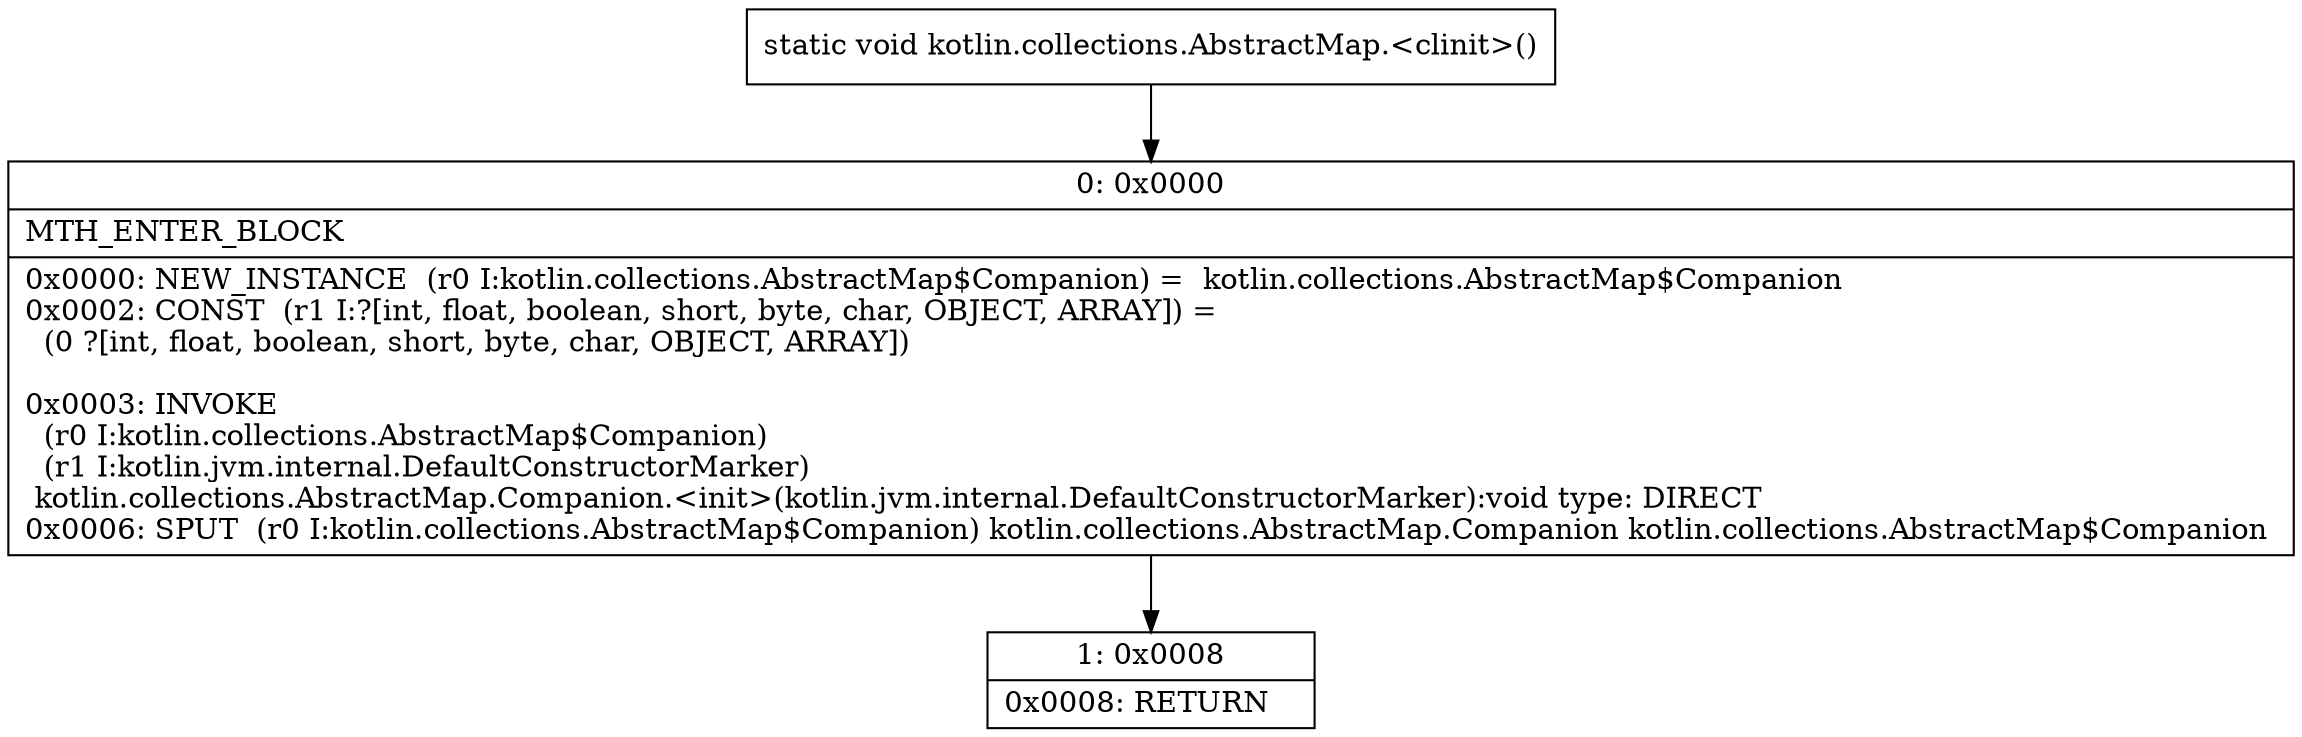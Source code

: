 digraph "CFG forkotlin.collections.AbstractMap.\<clinit\>()V" {
Node_0 [shape=record,label="{0\:\ 0x0000|MTH_ENTER_BLOCK\l|0x0000: NEW_INSTANCE  (r0 I:kotlin.collections.AbstractMap$Companion) =  kotlin.collections.AbstractMap$Companion \l0x0002: CONST  (r1 I:?[int, float, boolean, short, byte, char, OBJECT, ARRAY]) = \l  (0 ?[int, float, boolean, short, byte, char, OBJECT, ARRAY])\l \l0x0003: INVOKE  \l  (r0 I:kotlin.collections.AbstractMap$Companion)\l  (r1 I:kotlin.jvm.internal.DefaultConstructorMarker)\l kotlin.collections.AbstractMap.Companion.\<init\>(kotlin.jvm.internal.DefaultConstructorMarker):void type: DIRECT \l0x0006: SPUT  (r0 I:kotlin.collections.AbstractMap$Companion) kotlin.collections.AbstractMap.Companion kotlin.collections.AbstractMap$Companion \l}"];
Node_1 [shape=record,label="{1\:\ 0x0008|0x0008: RETURN   \l}"];
MethodNode[shape=record,label="{static void kotlin.collections.AbstractMap.\<clinit\>() }"];
MethodNode -> Node_0;
Node_0 -> Node_1;
}

